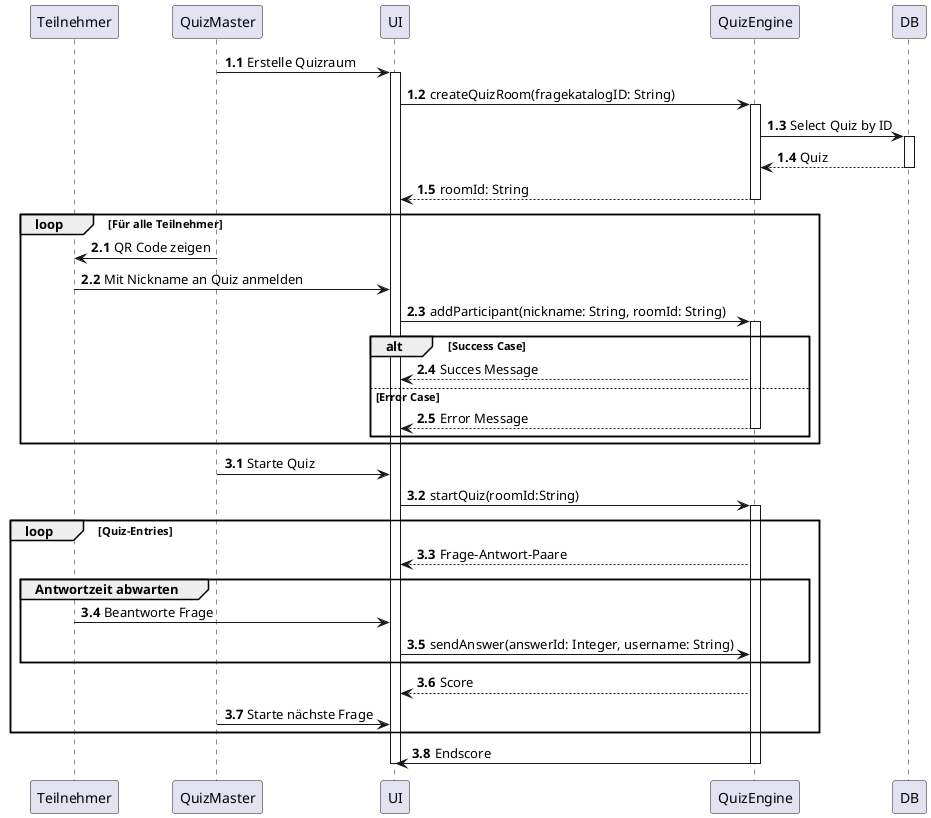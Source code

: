 @startuml
autonumber 1.1

participant Teilnehmer

QuizMaster -> UI: Erstelle Quizraum
activate UI
UI -> QuizEngine : createQuizRoom(fragekatalogID: String)
activate QuizEngine
QuizEngine -> DB : Select Quiz by ID
activate DB
QuizEngine <-- DB : Quiz
deactivate DB
UI <-- QuizEngine : roomId: String
deactivate QuizEngine
autonumber 2.1
loop Für alle Teilnehmer
QuizMaster -> Teilnehmer: QR Code zeigen
Teilnehmer -> UI: Mit Nickname an Quiz anmelden
UI -> QuizEngine: addParticipant(nickname: String, roomId: String)
activate QuizEngine
alt Success Case
QuizEngine --> UI: Succes Message
else Error Case
QuizEngine --> UI: Error Message
deactivate QuizEngine
end
end
autonumber 3.1
QuizMaster -> UI : Starte Quiz
UI -> QuizEngine : startQuiz(roomId:String)
activate QuizEngine
loop Quiz-Entries
UI <-- QuizEngine : Frage-Antwort-Paare
group Antwortzeit abwarten
Teilnehmer -> UI: Beantworte Frage
UI -> QuizEngine : sendAnswer(answerId: Integer, username: String)
end
UI <-- QuizEngine : Score
QuizMaster -> UI: Starte nächste Frage
end
UI <- QuizEngine: Endscore
deactivate QuizEngine
deactivate UI
@enduml
